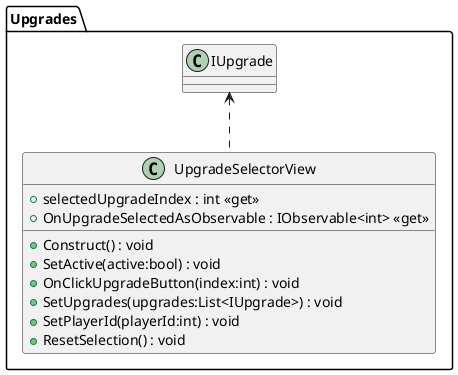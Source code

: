 @startuml
namespace Upgrades{
class UpgradeSelectorView {
    + selectedUpgradeIndex : int <<get>>
    + OnUpgradeSelectedAsObservable : IObservable<int> <<get>>
    + Construct() : void
    + SetActive(active:bool) : void
    + OnClickUpgradeButton(index:int) : void
    + SetUpgrades(upgrades:List<IUpgrade>) : void
    + SetPlayerId(playerId:int) : void
    + ResetSelection() : void
}
}
Upgrades.IUpgrade <.. UpgradeSelectorView
@enduml
